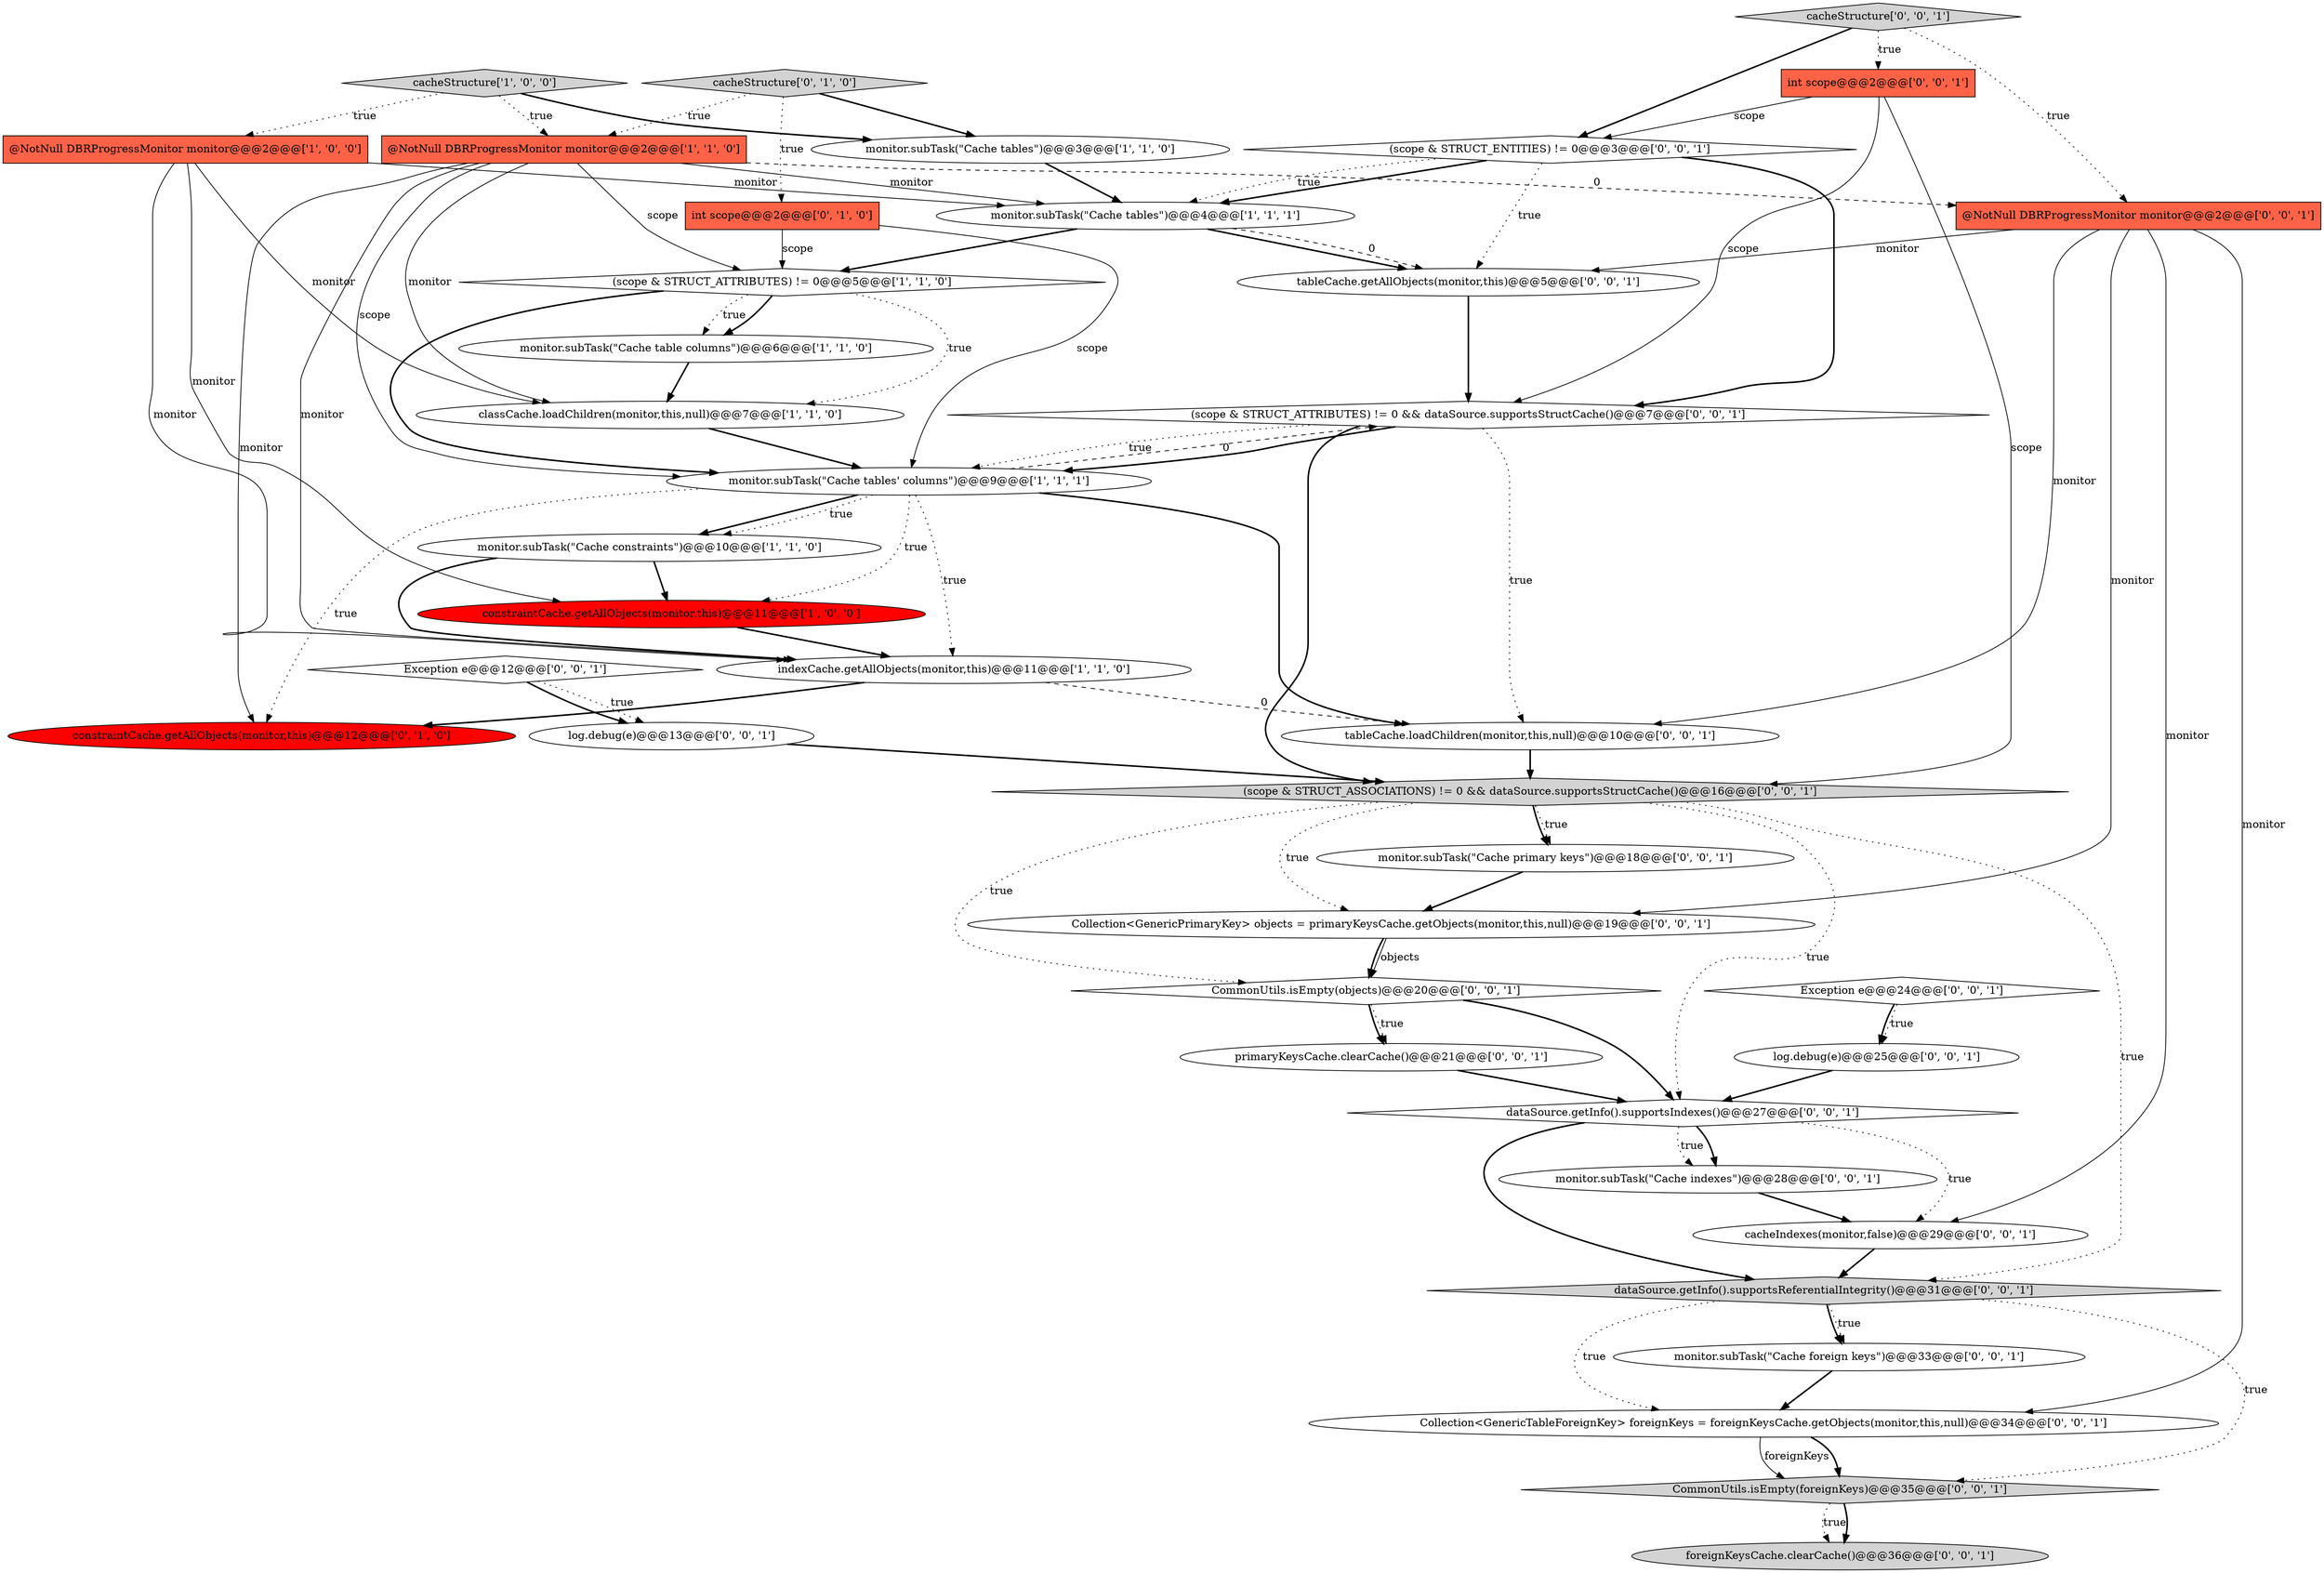 digraph {
20 [style = filled, label = "Exception e@@@24@@@['0', '0', '1']", fillcolor = white, shape = diamond image = "AAA0AAABBB3BBB"];
32 [style = filled, label = "@NotNull DBRProgressMonitor monitor@@@2@@@['0', '0', '1']", fillcolor = tomato, shape = box image = "AAA0AAABBB3BBB"];
5 [style = filled, label = "monitor.subTask(\"Cache tables\")@@@3@@@['1', '1', '0']", fillcolor = white, shape = ellipse image = "AAA0AAABBB1BBB"];
11 [style = filled, label = "classCache.loadChildren(monitor,this,null)@@@7@@@['1', '1', '0']", fillcolor = white, shape = ellipse image = "AAA0AAABBB1BBB"];
26 [style = filled, label = "(scope & STRUCT_ENTITIES) != 0@@@3@@@['0', '0', '1']", fillcolor = white, shape = diamond image = "AAA0AAABBB3BBB"];
34 [style = filled, label = "CommonUtils.isEmpty(objects)@@@20@@@['0', '0', '1']", fillcolor = white, shape = diamond image = "AAA0AAABBB3BBB"];
10 [style = filled, label = "monitor.subTask(\"Cache constraints\")@@@10@@@['1', '1', '0']", fillcolor = white, shape = ellipse image = "AAA0AAABBB1BBB"];
22 [style = filled, label = "monitor.subTask(\"Cache indexes\")@@@28@@@['0', '0', '1']", fillcolor = white, shape = ellipse image = "AAA0AAABBB3BBB"];
0 [style = filled, label = "monitor.subTask(\"Cache tables\")@@@4@@@['1', '1', '1']", fillcolor = white, shape = ellipse image = "AAA0AAABBB1BBB"];
8 [style = filled, label = "monitor.subTask(\"Cache tables' columns\")@@@9@@@['1', '1', '1']", fillcolor = white, shape = ellipse image = "AAA0AAABBB1BBB"];
19 [style = filled, label = "foreignKeysCache.clearCache()@@@36@@@['0', '0', '1']", fillcolor = lightgray, shape = ellipse image = "AAA0AAABBB3BBB"];
18 [style = filled, label = "dataSource.getInfo().supportsIndexes()@@@27@@@['0', '0', '1']", fillcolor = white, shape = diamond image = "AAA0AAABBB3BBB"];
35 [style = filled, label = "Exception e@@@12@@@['0', '0', '1']", fillcolor = white, shape = diamond image = "AAA0AAABBB3BBB"];
12 [style = filled, label = "cacheStructure['0', '1', '0']", fillcolor = lightgray, shape = diamond image = "AAA0AAABBB2BBB"];
4 [style = filled, label = "cacheStructure['1', '0', '0']", fillcolor = lightgray, shape = diamond image = "AAA0AAABBB1BBB"];
27 [style = filled, label = "dataSource.getInfo().supportsReferentialIntegrity()@@@31@@@['0', '0', '1']", fillcolor = lightgray, shape = diamond image = "AAA0AAABBB3BBB"];
30 [style = filled, label = "(scope & STRUCT_ATTRIBUTES) != 0 && dataSource.supportsStructCache()@@@7@@@['0', '0', '1']", fillcolor = white, shape = diamond image = "AAA0AAABBB3BBB"];
31 [style = filled, label = "tableCache.getAllObjects(monitor,this)@@@5@@@['0', '0', '1']", fillcolor = white, shape = ellipse image = "AAA0AAABBB3BBB"];
33 [style = filled, label = "cacheStructure['0', '0', '1']", fillcolor = lightgray, shape = diamond image = "AAA0AAABBB3BBB"];
36 [style = filled, label = "monitor.subTask(\"Cache foreign keys\")@@@33@@@['0', '0', '1']", fillcolor = white, shape = ellipse image = "AAA0AAABBB3BBB"];
23 [style = filled, label = "cacheIndexes(monitor,false)@@@29@@@['0', '0', '1']", fillcolor = white, shape = ellipse image = "AAA0AAABBB3BBB"];
7 [style = filled, label = "monitor.subTask(\"Cache table columns\")@@@6@@@['1', '1', '0']", fillcolor = white, shape = ellipse image = "AAA0AAABBB1BBB"];
21 [style = filled, label = "(scope & STRUCT_ASSOCIATIONS) != 0 && dataSource.supportsStructCache()@@@16@@@['0', '0', '1']", fillcolor = lightgray, shape = diamond image = "AAA0AAABBB3BBB"];
24 [style = filled, label = "tableCache.loadChildren(monitor,this,null)@@@10@@@['0', '0', '1']", fillcolor = white, shape = ellipse image = "AAA0AAABBB3BBB"];
13 [style = filled, label = "int scope@@@2@@@['0', '1', '0']", fillcolor = tomato, shape = box image = "AAA0AAABBB2BBB"];
2 [style = filled, label = "@NotNull DBRProgressMonitor monitor@@@2@@@['1', '1', '0']", fillcolor = tomato, shape = box image = "AAA0AAABBB1BBB"];
25 [style = filled, label = "monitor.subTask(\"Cache primary keys\")@@@18@@@['0', '0', '1']", fillcolor = white, shape = ellipse image = "AAA0AAABBB3BBB"];
1 [style = filled, label = "@NotNull DBRProgressMonitor monitor@@@2@@@['1', '0', '0']", fillcolor = tomato, shape = box image = "AAA0AAABBB1BBB"];
37 [style = filled, label = "CommonUtils.isEmpty(foreignKeys)@@@35@@@['0', '0', '1']", fillcolor = lightgray, shape = diamond image = "AAA0AAABBB3BBB"];
17 [style = filled, label = "log.debug(e)@@@13@@@['0', '0', '1']", fillcolor = white, shape = ellipse image = "AAA0AAABBB3BBB"];
28 [style = filled, label = "Collection<GenericPrimaryKey> objects = primaryKeysCache.getObjects(monitor,this,null)@@@19@@@['0', '0', '1']", fillcolor = white, shape = ellipse image = "AAA0AAABBB3BBB"];
15 [style = filled, label = "Collection<GenericTableForeignKey> foreignKeys = foreignKeysCache.getObjects(monitor,this,null)@@@34@@@['0', '0', '1']", fillcolor = white, shape = ellipse image = "AAA0AAABBB3BBB"];
9 [style = filled, label = "indexCache.getAllObjects(monitor,this)@@@11@@@['1', '1', '0']", fillcolor = white, shape = ellipse image = "AAA0AAABBB1BBB"];
6 [style = filled, label = "constraintCache.getAllObjects(monitor,this)@@@11@@@['1', '0', '0']", fillcolor = red, shape = ellipse image = "AAA1AAABBB1BBB"];
3 [style = filled, label = "(scope & STRUCT_ATTRIBUTES) != 0@@@5@@@['1', '1', '0']", fillcolor = white, shape = diamond image = "AAA0AAABBB1BBB"];
38 [style = filled, label = "primaryKeysCache.clearCache()@@@21@@@['0', '0', '1']", fillcolor = white, shape = ellipse image = "AAA0AAABBB3BBB"];
14 [style = filled, label = "constraintCache.getAllObjects(monitor,this)@@@12@@@['0', '1', '0']", fillcolor = red, shape = ellipse image = "AAA1AAABBB2BBB"];
29 [style = filled, label = "int scope@@@2@@@['0', '0', '1']", fillcolor = tomato, shape = box image = "AAA0AAABBB3BBB"];
16 [style = filled, label = "log.debug(e)@@@25@@@['0', '0', '1']", fillcolor = white, shape = ellipse image = "AAA0AAABBB3BBB"];
8->10 [style = bold, label=""];
12->5 [style = bold, label=""];
32->24 [style = solid, label="monitor"];
4->1 [style = dotted, label="true"];
21->18 [style = dotted, label="true"];
2->32 [style = dashed, label="0"];
34->18 [style = bold, label=""];
21->27 [style = dotted, label="true"];
2->11 [style = solid, label="monitor"];
27->15 [style = dotted, label="true"];
1->11 [style = solid, label="monitor"];
15->37 [style = solid, label="foreignKeys"];
18->22 [style = bold, label=""];
20->16 [style = bold, label=""];
5->0 [style = bold, label=""];
24->21 [style = bold, label=""];
31->30 [style = bold, label=""];
9->14 [style = bold, label=""];
29->26 [style = solid, label="scope"];
8->30 [style = dashed, label="0"];
30->8 [style = bold, label=""];
1->6 [style = solid, label="monitor"];
17->21 [style = bold, label=""];
27->36 [style = dotted, label="true"];
18->23 [style = dotted, label="true"];
0->3 [style = bold, label=""];
3->7 [style = dotted, label="true"];
32->31 [style = solid, label="monitor"];
7->11 [style = bold, label=""];
25->28 [style = bold, label=""];
33->32 [style = dotted, label="true"];
12->2 [style = dotted, label="true"];
13->8 [style = solid, label="scope"];
37->19 [style = dotted, label="true"];
21->25 [style = bold, label=""];
22->23 [style = bold, label=""];
21->28 [style = dotted, label="true"];
34->38 [style = dotted, label="true"];
26->0 [style = bold, label=""];
38->18 [style = bold, label=""];
3->7 [style = bold, label=""];
8->14 [style = dotted, label="true"];
35->17 [style = bold, label=""];
11->8 [style = bold, label=""];
34->38 [style = bold, label=""];
4->2 [style = dotted, label="true"];
0->31 [style = bold, label=""];
8->24 [style = bold, label=""];
29->30 [style = solid, label="scope"];
16->18 [style = bold, label=""];
1->0 [style = solid, label="monitor"];
1->9 [style = solid, label="monitor"];
2->14 [style = solid, label="monitor"];
27->37 [style = dotted, label="true"];
10->6 [style = bold, label=""];
2->8 [style = solid, label="scope"];
33->26 [style = bold, label=""];
21->25 [style = dotted, label="true"];
26->31 [style = dotted, label="true"];
30->21 [style = bold, label=""];
12->13 [style = dotted, label="true"];
8->6 [style = dotted, label="true"];
3->8 [style = bold, label=""];
33->29 [style = dotted, label="true"];
30->8 [style = dotted, label="true"];
10->9 [style = bold, label=""];
8->9 [style = dotted, label="true"];
32->28 [style = solid, label="monitor"];
15->37 [style = bold, label=""];
4->5 [style = bold, label=""];
29->21 [style = solid, label="scope"];
18->22 [style = dotted, label="true"];
3->11 [style = dotted, label="true"];
27->36 [style = bold, label=""];
32->23 [style = solid, label="monitor"];
30->24 [style = dotted, label="true"];
23->27 [style = bold, label=""];
28->34 [style = bold, label=""];
9->24 [style = dashed, label="0"];
2->3 [style = solid, label="scope"];
36->15 [style = bold, label=""];
21->34 [style = dotted, label="true"];
2->9 [style = solid, label="monitor"];
8->10 [style = dotted, label="true"];
13->3 [style = solid, label="scope"];
2->0 [style = solid, label="monitor"];
32->15 [style = solid, label="monitor"];
26->30 [style = bold, label=""];
28->34 [style = solid, label="objects"];
18->27 [style = bold, label=""];
0->31 [style = dashed, label="0"];
35->17 [style = dotted, label="true"];
37->19 [style = bold, label=""];
6->9 [style = bold, label=""];
20->16 [style = dotted, label="true"];
26->0 [style = dotted, label="true"];
}
